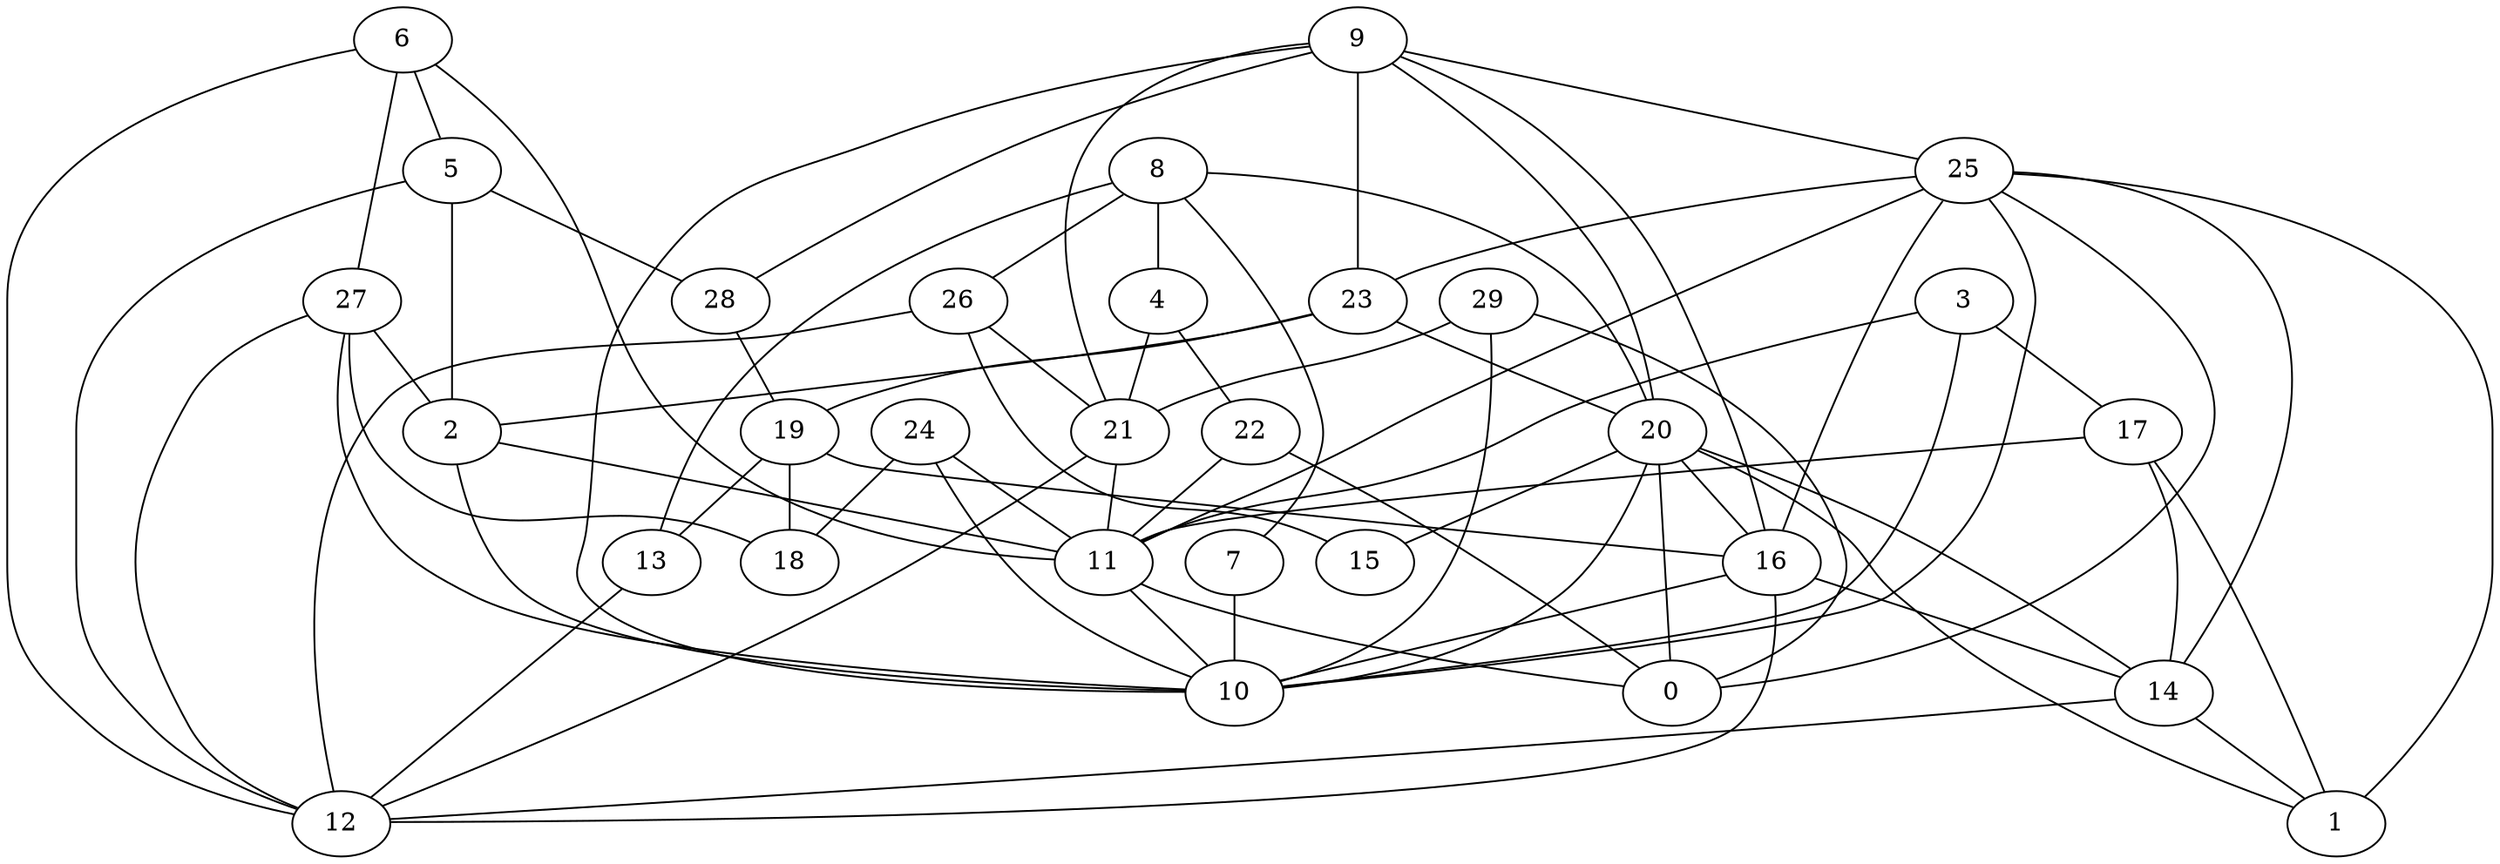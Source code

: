 digraph GG_graph {

subgraph G_graph {
edge [color = black]
"5" -> "2" [dir = none]
"22" -> "11" [dir = none]
"22" -> "0" [dir = none]
"9" -> "25" [dir = none]
"9" -> "23" [dir = none]
"9" -> "16" [dir = none]
"9" -> "28" [dir = none]
"9" -> "21" [dir = none]
"23" -> "20" [dir = none]
"23" -> "19" [dir = none]
"21" -> "12" [dir = none]
"21" -> "11" [dir = none]
"20" -> "14" [dir = none]
"20" -> "15" [dir = none]
"20" -> "0" [dir = none]
"20" -> "10" [dir = none]
"28" -> "19" [dir = none]
"17" -> "11" [dir = none]
"17" -> "1" [dir = none]
"14" -> "1" [dir = none]
"14" -> "12" [dir = none]
"26" -> "21" [dir = none]
"26" -> "15" [dir = none]
"16" -> "10" [dir = none]
"16" -> "14" [dir = none]
"7" -> "10" [dir = none]
"27" -> "2" [dir = none]
"27" -> "10" [dir = none]
"27" -> "18" [dir = none]
"3" -> "11" [dir = none]
"3" -> "10" [dir = none]
"6" -> "5" [dir = none]
"6" -> "27" [dir = none]
"6" -> "11" [dir = none]
"6" -> "12" [dir = none]
"19" -> "16" [dir = none]
"19" -> "13" [dir = none]
"8" -> "20" [dir = none]
"8" -> "4" [dir = none]
"8" -> "13" [dir = none]
"8" -> "7" [dir = none]
"8" -> "26" [dir = none]
"29" -> "21" [dir = none]
"29" -> "10" [dir = none]
"13" -> "12" [dir = none]
"11" -> "10" [dir = none]
"11" -> "0" [dir = none]
"24" -> "18" [dir = none]
"24" -> "10" [dir = none]
"24" -> "11" [dir = none]
"25" -> "16" [dir = none]
"25" -> "1" [dir = none]
"25" -> "23" [dir = none]
"25" -> "0" [dir = none]
"25" -> "14" [dir = none]
"25" -> "11" [dir = none]
"2" -> "11" [dir = none]
"4" -> "21" [dir = none]
"9" -> "10" [dir = none]
"9" -> "20" [dir = none]
"27" -> "12" [dir = none]
"2" -> "10" [dir = none]
"29" -> "0" [dir = none]
"23" -> "2" [dir = none]
"4" -> "22" [dir = none]
"19" -> "18" [dir = none]
"16" -> "12" [dir = none]
"26" -> "12" [dir = none]
"17" -> "14" [dir = none]
"25" -> "10" [dir = none]
"5" -> "12" [dir = none]
"5" -> "28" [dir = none]
"3" -> "17" [dir = none]
"20" -> "16" [dir = none]
"20" -> "1" [dir = none]
}

}

